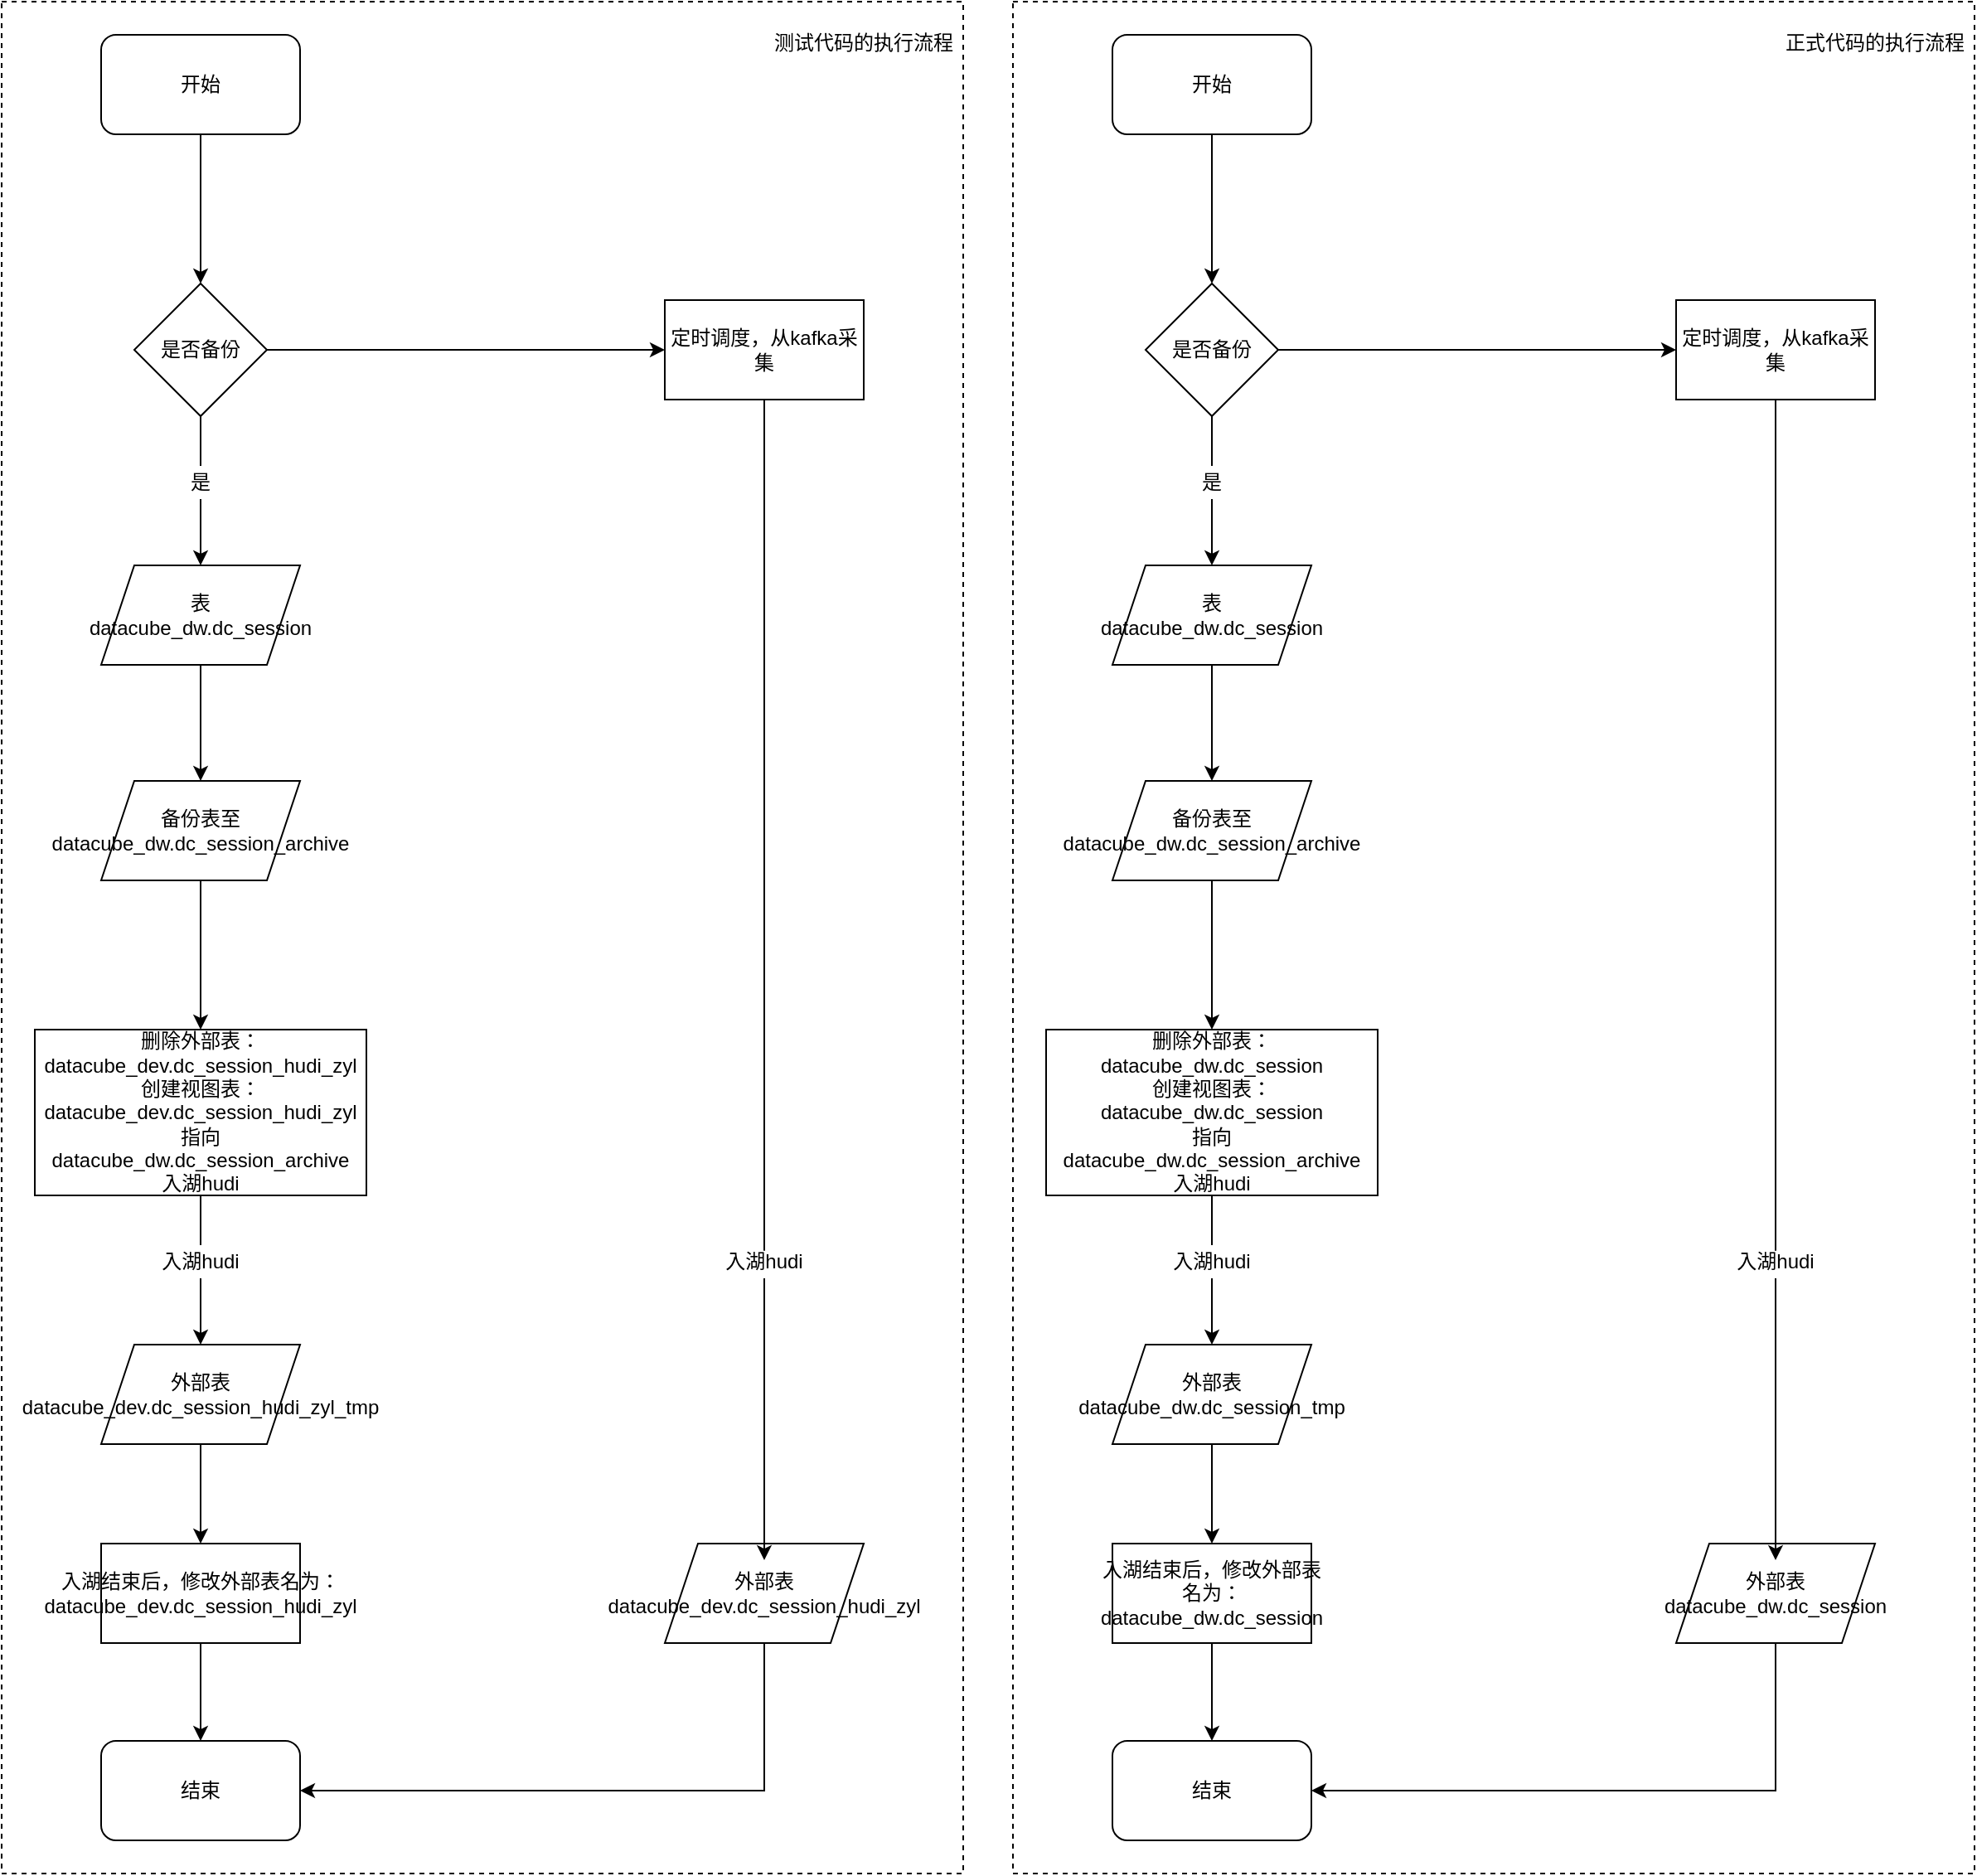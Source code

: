 <mxfile version="14.8.4" type="github">
  <diagram id="gjn2pnfLC-DdatZ9OVMk" name="Page-1">
    <mxGraphModel dx="1246" dy="706" grid="1" gridSize="10" guides="1" tooltips="1" connect="1" arrows="1" fold="1" page="1" pageScale="1" pageWidth="827" pageHeight="1169" math="0" shadow="0">
      <root>
        <mxCell id="0" />
        <mxCell id="1" parent="0" />
        <mxCell id="a-OUekfILg_V3n5y1KkX-31" value="" style="group;strokeColor=#000000;dashed=1;rounded=0;shadow=0;sketch=0;glass=0;" vertex="1" connectable="0" parent="1">
          <mxGeometry x="80" y="40" width="580" height="1129" as="geometry" />
        </mxCell>
        <mxCell id="a-OUekfILg_V3n5y1KkX-1" value="开始" style="rounded=1;whiteSpace=wrap;html=1;" vertex="1" parent="a-OUekfILg_V3n5y1KkX-31">
          <mxGeometry x="60" y="20" width="120" height="60" as="geometry" />
        </mxCell>
        <mxCell id="a-OUekfILg_V3n5y1KkX-2" value="是否备份" style="rhombus;whiteSpace=wrap;html=1;" vertex="1" parent="a-OUekfILg_V3n5y1KkX-31">
          <mxGeometry x="80" y="170" width="80" height="80" as="geometry" />
        </mxCell>
        <mxCell id="a-OUekfILg_V3n5y1KkX-3" style="edgeStyle=orthogonalEdgeStyle;rounded=0;orthogonalLoop=1;jettySize=auto;html=1;exitX=0.5;exitY=1;exitDx=0;exitDy=0;" edge="1" parent="a-OUekfILg_V3n5y1KkX-31" source="a-OUekfILg_V3n5y1KkX-1" target="a-OUekfILg_V3n5y1KkX-2">
          <mxGeometry relative="1" as="geometry" />
        </mxCell>
        <mxCell id="a-OUekfILg_V3n5y1KkX-6" value="&lt;span&gt;表datacube_dw.dc_session&lt;/span&gt;" style="shape=parallelogram;perimeter=parallelogramPerimeter;whiteSpace=wrap;html=1;fixedSize=1;" vertex="1" parent="a-OUekfILg_V3n5y1KkX-31">
          <mxGeometry x="60" y="340" width="120" height="60" as="geometry" />
        </mxCell>
        <mxCell id="a-OUekfILg_V3n5y1KkX-8" value="&lt;span&gt;备份表至datacube_dw.dc_session_archive&lt;/span&gt;" style="shape=parallelogram;perimeter=parallelogramPerimeter;whiteSpace=wrap;html=1;fixedSize=1;" vertex="1" parent="a-OUekfILg_V3n5y1KkX-31">
          <mxGeometry x="60" y="470" width="120" height="60" as="geometry" />
        </mxCell>
        <mxCell id="a-OUekfILg_V3n5y1KkX-9" style="edgeStyle=orthogonalEdgeStyle;rounded=0;orthogonalLoop=1;jettySize=auto;html=1;exitX=0.5;exitY=1;exitDx=0;exitDy=0;entryX=0.5;entryY=0;entryDx=0;entryDy=0;" edge="1" parent="a-OUekfILg_V3n5y1KkX-31" source="a-OUekfILg_V3n5y1KkX-6" target="a-OUekfILg_V3n5y1KkX-8">
          <mxGeometry relative="1" as="geometry" />
        </mxCell>
        <mxCell id="a-OUekfILg_V3n5y1KkX-10" value="删除外部表：&lt;br&gt;datacube_dev.dc_session_hudi_zyl&lt;br&gt;创建视图表：&lt;br&gt;datacube_dev.dc_session_hudi_zyl&lt;br&gt;指向&lt;br&gt;datacube_dw.dc_session_archive&lt;br&gt;入湖hudi" style="rounded=0;whiteSpace=wrap;html=1;" vertex="1" parent="a-OUekfILg_V3n5y1KkX-31">
          <mxGeometry x="20" y="620" width="200" height="100" as="geometry" />
        </mxCell>
        <mxCell id="a-OUekfILg_V3n5y1KkX-12" style="edgeStyle=orthogonalEdgeStyle;rounded=0;orthogonalLoop=1;jettySize=auto;html=1;exitX=0.5;exitY=1;exitDx=0;exitDy=0;entryX=0.5;entryY=0;entryDx=0;entryDy=0;" edge="1" parent="a-OUekfILg_V3n5y1KkX-31" source="a-OUekfILg_V3n5y1KkX-8" target="a-OUekfILg_V3n5y1KkX-10">
          <mxGeometry relative="1" as="geometry" />
        </mxCell>
        <mxCell id="a-OUekfILg_V3n5y1KkX-13" value="外部表&lt;br&gt;datacube_dev.dc_session_hudi_zyl_tmp" style="shape=parallelogram;perimeter=parallelogramPerimeter;whiteSpace=wrap;html=1;fixedSize=1;" vertex="1" parent="a-OUekfILg_V3n5y1KkX-31">
          <mxGeometry x="60" y="810" width="120" height="60" as="geometry" />
        </mxCell>
        <mxCell id="a-OUekfILg_V3n5y1KkX-15" value="入湖结束后，修改外部表名为：&lt;br&gt;datacube_dev.dc_session_hudi_zyl" style="rounded=0;whiteSpace=wrap;html=1;" vertex="1" parent="a-OUekfILg_V3n5y1KkX-31">
          <mxGeometry x="60" y="930" width="120" height="60" as="geometry" />
        </mxCell>
        <mxCell id="a-OUekfILg_V3n5y1KkX-16" style="edgeStyle=orthogonalEdgeStyle;rounded=0;orthogonalLoop=1;jettySize=auto;html=1;exitX=0.5;exitY=1;exitDx=0;exitDy=0;" edge="1" parent="a-OUekfILg_V3n5y1KkX-31" source="a-OUekfILg_V3n5y1KkX-13" target="a-OUekfILg_V3n5y1KkX-15">
          <mxGeometry relative="1" as="geometry" />
        </mxCell>
        <mxCell id="a-OUekfILg_V3n5y1KkX-17" value="入湖hudi" style="text;html=1;strokeColor=none;fillColor=none;align=center;verticalAlign=middle;whiteSpace=wrap;rounded=0;" vertex="1" parent="a-OUekfILg_V3n5y1KkX-31">
          <mxGeometry x="85" y="750" width="70" height="20" as="geometry" />
        </mxCell>
        <mxCell id="a-OUekfILg_V3n5y1KkX-14" style="edgeStyle=orthogonalEdgeStyle;rounded=0;orthogonalLoop=1;jettySize=auto;html=1;exitX=0.5;exitY=1;exitDx=0;exitDy=0;entryX=0.5;entryY=0;entryDx=0;entryDy=0;startArrow=none;" edge="1" parent="a-OUekfILg_V3n5y1KkX-31" source="a-OUekfILg_V3n5y1KkX-17" target="a-OUekfILg_V3n5y1KkX-13">
          <mxGeometry relative="1" as="geometry" />
        </mxCell>
        <mxCell id="a-OUekfILg_V3n5y1KkX-18" value="" style="edgeStyle=orthogonalEdgeStyle;rounded=0;orthogonalLoop=1;jettySize=auto;html=1;exitX=0.5;exitY=1;exitDx=0;exitDy=0;entryX=0.5;entryY=0;entryDx=0;entryDy=0;endArrow=none;" edge="1" parent="a-OUekfILg_V3n5y1KkX-31" source="a-OUekfILg_V3n5y1KkX-10" target="a-OUekfILg_V3n5y1KkX-17">
          <mxGeometry relative="1" as="geometry">
            <mxPoint x="120" y="720" as="sourcePoint" />
            <mxPoint x="120" y="810" as="targetPoint" />
          </mxGeometry>
        </mxCell>
        <mxCell id="a-OUekfILg_V3n5y1KkX-19" value="结束" style="rounded=1;whiteSpace=wrap;html=1;" vertex="1" parent="a-OUekfILg_V3n5y1KkX-31">
          <mxGeometry x="60" y="1049" width="120" height="60" as="geometry" />
        </mxCell>
        <mxCell id="a-OUekfILg_V3n5y1KkX-20" style="edgeStyle=orthogonalEdgeStyle;rounded=0;orthogonalLoop=1;jettySize=auto;html=1;exitX=0.5;exitY=1;exitDx=0;exitDy=0;entryX=0.5;entryY=0;entryDx=0;entryDy=0;" edge="1" parent="a-OUekfILg_V3n5y1KkX-31" source="a-OUekfILg_V3n5y1KkX-15" target="a-OUekfILg_V3n5y1KkX-19">
          <mxGeometry relative="1" as="geometry" />
        </mxCell>
        <mxCell id="a-OUekfILg_V3n5y1KkX-21" value="是" style="text;html=1;strokeColor=none;fillColor=none;align=center;verticalAlign=middle;whiteSpace=wrap;rounded=0;" vertex="1" parent="a-OUekfILg_V3n5y1KkX-31">
          <mxGeometry x="100" y="280" width="40" height="20" as="geometry" />
        </mxCell>
        <mxCell id="a-OUekfILg_V3n5y1KkX-7" style="edgeStyle=orthogonalEdgeStyle;rounded=0;orthogonalLoop=1;jettySize=auto;html=1;exitX=0.5;exitY=1;exitDx=0;exitDy=0;startArrow=none;" edge="1" parent="a-OUekfILg_V3n5y1KkX-31" source="a-OUekfILg_V3n5y1KkX-21" target="a-OUekfILg_V3n5y1KkX-6">
          <mxGeometry relative="1" as="geometry" />
        </mxCell>
        <mxCell id="a-OUekfILg_V3n5y1KkX-22" value="" style="edgeStyle=orthogonalEdgeStyle;rounded=0;orthogonalLoop=1;jettySize=auto;html=1;exitX=0.5;exitY=1;exitDx=0;exitDy=0;endArrow=none;" edge="1" parent="a-OUekfILg_V3n5y1KkX-31" source="a-OUekfILg_V3n5y1KkX-2" target="a-OUekfILg_V3n5y1KkX-21">
          <mxGeometry relative="1" as="geometry">
            <mxPoint x="120" y="250" as="sourcePoint" />
            <mxPoint x="120" y="340" as="targetPoint" />
          </mxGeometry>
        </mxCell>
        <mxCell id="a-OUekfILg_V3n5y1KkX-23" value="定时调度，从kafka采集" style="rounded=0;whiteSpace=wrap;html=1;" vertex="1" parent="a-OUekfILg_V3n5y1KkX-31">
          <mxGeometry x="400" y="180" width="120" height="60" as="geometry" />
        </mxCell>
        <mxCell id="a-OUekfILg_V3n5y1KkX-27" style="edgeStyle=orthogonalEdgeStyle;rounded=0;orthogonalLoop=1;jettySize=auto;html=1;exitX=0.5;exitY=1;exitDx=0;exitDy=0;entryX=1;entryY=0.5;entryDx=0;entryDy=0;" edge="1" parent="a-OUekfILg_V3n5y1KkX-31" source="a-OUekfILg_V3n5y1KkX-25" target="a-OUekfILg_V3n5y1KkX-19">
          <mxGeometry relative="1" as="geometry" />
        </mxCell>
        <mxCell id="a-OUekfILg_V3n5y1KkX-25" value="外部表&lt;br&gt;datacube_dev.dc_session_hudi_zyl" style="shape=parallelogram;perimeter=parallelogramPerimeter;whiteSpace=wrap;html=1;fixedSize=1;" vertex="1" parent="a-OUekfILg_V3n5y1KkX-31">
          <mxGeometry x="400" y="930" width="120" height="60" as="geometry" />
        </mxCell>
        <mxCell id="a-OUekfILg_V3n5y1KkX-24" style="edgeStyle=orthogonalEdgeStyle;rounded=0;orthogonalLoop=1;jettySize=auto;html=1;exitX=1;exitY=0.5;exitDx=0;exitDy=0;" edge="1" parent="a-OUekfILg_V3n5y1KkX-31" source="a-OUekfILg_V3n5y1KkX-2" target="a-OUekfILg_V3n5y1KkX-23">
          <mxGeometry relative="1" as="geometry" />
        </mxCell>
        <mxCell id="a-OUekfILg_V3n5y1KkX-28" value="入湖hudi" style="text;html=1;strokeColor=none;fillColor=none;align=center;verticalAlign=middle;whiteSpace=wrap;rounded=0;" vertex="1" parent="a-OUekfILg_V3n5y1KkX-31">
          <mxGeometry x="430" y="750" width="60" height="20" as="geometry" />
        </mxCell>
        <mxCell id="a-OUekfILg_V3n5y1KkX-29" value="" style="edgeStyle=orthogonalEdgeStyle;rounded=0;orthogonalLoop=1;jettySize=auto;html=1;exitX=0.5;exitY=1;exitDx=0;exitDy=0;entryX=0.5;entryY=0.167;entryDx=0;entryDy=0;entryPerimeter=0;endArrow=none;" edge="1" parent="a-OUekfILg_V3n5y1KkX-31" source="a-OUekfILg_V3n5y1KkX-23" target="a-OUekfILg_V3n5y1KkX-28">
          <mxGeometry relative="1" as="geometry">
            <mxPoint x="460" y="240" as="sourcePoint" />
            <mxPoint x="460" y="940.02" as="targetPoint" />
          </mxGeometry>
        </mxCell>
        <mxCell id="a-OUekfILg_V3n5y1KkX-26" style="edgeStyle=orthogonalEdgeStyle;rounded=0;orthogonalLoop=1;jettySize=auto;html=1;exitX=0.5;exitY=1;exitDx=0;exitDy=0;entryX=0.5;entryY=0.167;entryDx=0;entryDy=0;entryPerimeter=0;startArrow=none;" edge="1" parent="a-OUekfILg_V3n5y1KkX-31" source="a-OUekfILg_V3n5y1KkX-28" target="a-OUekfILg_V3n5y1KkX-25">
          <mxGeometry relative="1" as="geometry" />
        </mxCell>
        <mxCell id="a-OUekfILg_V3n5y1KkX-32" value="测试代码的执行流程" style="text;html=1;strokeColor=none;fillColor=none;align=center;verticalAlign=middle;whiteSpace=wrap;rounded=0;shadow=0;glass=0;dashed=1;sketch=0;" vertex="1" parent="a-OUekfILg_V3n5y1KkX-31">
          <mxGeometry x="460" width="120" height="50" as="geometry" />
        </mxCell>
        <mxCell id="a-OUekfILg_V3n5y1KkX-62" value="" style="group;strokeColor=#000000;dashed=1;rounded=0;shadow=0;sketch=0;glass=0;" vertex="1" connectable="0" parent="1">
          <mxGeometry x="690" y="40" width="580" height="1129" as="geometry" />
        </mxCell>
        <mxCell id="a-OUekfILg_V3n5y1KkX-63" value="开始" style="rounded=1;whiteSpace=wrap;html=1;" vertex="1" parent="a-OUekfILg_V3n5y1KkX-62">
          <mxGeometry x="60" y="20" width="120" height="60" as="geometry" />
        </mxCell>
        <mxCell id="a-OUekfILg_V3n5y1KkX-64" value="是否备份" style="rhombus;whiteSpace=wrap;html=1;" vertex="1" parent="a-OUekfILg_V3n5y1KkX-62">
          <mxGeometry x="80" y="170" width="80" height="80" as="geometry" />
        </mxCell>
        <mxCell id="a-OUekfILg_V3n5y1KkX-65" style="edgeStyle=orthogonalEdgeStyle;rounded=0;orthogonalLoop=1;jettySize=auto;html=1;exitX=0.5;exitY=1;exitDx=0;exitDy=0;" edge="1" parent="a-OUekfILg_V3n5y1KkX-62" source="a-OUekfILg_V3n5y1KkX-63" target="a-OUekfILg_V3n5y1KkX-64">
          <mxGeometry relative="1" as="geometry" />
        </mxCell>
        <mxCell id="a-OUekfILg_V3n5y1KkX-66" value="&lt;span&gt;表datacube_dw.dc_session&lt;/span&gt;" style="shape=parallelogram;perimeter=parallelogramPerimeter;whiteSpace=wrap;html=1;fixedSize=1;" vertex="1" parent="a-OUekfILg_V3n5y1KkX-62">
          <mxGeometry x="60" y="340" width="120" height="60" as="geometry" />
        </mxCell>
        <mxCell id="a-OUekfILg_V3n5y1KkX-67" value="&lt;span&gt;备份表至datacube_dw.dc_session_archive&lt;/span&gt;" style="shape=parallelogram;perimeter=parallelogramPerimeter;whiteSpace=wrap;html=1;fixedSize=1;" vertex="1" parent="a-OUekfILg_V3n5y1KkX-62">
          <mxGeometry x="60" y="470" width="120" height="60" as="geometry" />
        </mxCell>
        <mxCell id="a-OUekfILg_V3n5y1KkX-68" style="edgeStyle=orthogonalEdgeStyle;rounded=0;orthogonalLoop=1;jettySize=auto;html=1;exitX=0.5;exitY=1;exitDx=0;exitDy=0;entryX=0.5;entryY=0;entryDx=0;entryDy=0;" edge="1" parent="a-OUekfILg_V3n5y1KkX-62" source="a-OUekfILg_V3n5y1KkX-66" target="a-OUekfILg_V3n5y1KkX-67">
          <mxGeometry relative="1" as="geometry" />
        </mxCell>
        <mxCell id="a-OUekfILg_V3n5y1KkX-69" value="删除外部表：&lt;br&gt;datacube_dw.dc_session&lt;br&gt;创建视图表：&lt;br&gt;datacube_dw.dc_session&lt;br&gt;指向&lt;br&gt;datacube_dw.dc_session_archive&lt;br&gt;入湖hudi" style="rounded=0;whiteSpace=wrap;html=1;" vertex="1" parent="a-OUekfILg_V3n5y1KkX-62">
          <mxGeometry x="20" y="620" width="200" height="100" as="geometry" />
        </mxCell>
        <mxCell id="a-OUekfILg_V3n5y1KkX-70" style="edgeStyle=orthogonalEdgeStyle;rounded=0;orthogonalLoop=1;jettySize=auto;html=1;exitX=0.5;exitY=1;exitDx=0;exitDy=0;entryX=0.5;entryY=0;entryDx=0;entryDy=0;" edge="1" parent="a-OUekfILg_V3n5y1KkX-62" source="a-OUekfILg_V3n5y1KkX-67" target="a-OUekfILg_V3n5y1KkX-69">
          <mxGeometry relative="1" as="geometry" />
        </mxCell>
        <mxCell id="a-OUekfILg_V3n5y1KkX-71" value="外部表&lt;br&gt;datacube_dw.dc_session_tmp" style="shape=parallelogram;perimeter=parallelogramPerimeter;whiteSpace=wrap;html=1;fixedSize=1;" vertex="1" parent="a-OUekfILg_V3n5y1KkX-62">
          <mxGeometry x="60" y="810" width="120" height="60" as="geometry" />
        </mxCell>
        <mxCell id="a-OUekfILg_V3n5y1KkX-72" value="入湖结束后，修改外部表名为：&lt;br&gt;datacube_dw.dc_session" style="rounded=0;whiteSpace=wrap;html=1;" vertex="1" parent="a-OUekfILg_V3n5y1KkX-62">
          <mxGeometry x="60" y="930" width="120" height="60" as="geometry" />
        </mxCell>
        <mxCell id="a-OUekfILg_V3n5y1KkX-73" style="edgeStyle=orthogonalEdgeStyle;rounded=0;orthogonalLoop=1;jettySize=auto;html=1;exitX=0.5;exitY=1;exitDx=0;exitDy=0;" edge="1" parent="a-OUekfILg_V3n5y1KkX-62" source="a-OUekfILg_V3n5y1KkX-71" target="a-OUekfILg_V3n5y1KkX-72">
          <mxGeometry relative="1" as="geometry" />
        </mxCell>
        <mxCell id="a-OUekfILg_V3n5y1KkX-74" value="入湖hudi" style="text;html=1;strokeColor=none;fillColor=none;align=center;verticalAlign=middle;whiteSpace=wrap;rounded=0;" vertex="1" parent="a-OUekfILg_V3n5y1KkX-62">
          <mxGeometry x="85" y="750" width="70" height="20" as="geometry" />
        </mxCell>
        <mxCell id="a-OUekfILg_V3n5y1KkX-75" style="edgeStyle=orthogonalEdgeStyle;rounded=0;orthogonalLoop=1;jettySize=auto;html=1;exitX=0.5;exitY=1;exitDx=0;exitDy=0;entryX=0.5;entryY=0;entryDx=0;entryDy=0;startArrow=none;" edge="1" parent="a-OUekfILg_V3n5y1KkX-62" source="a-OUekfILg_V3n5y1KkX-74" target="a-OUekfILg_V3n5y1KkX-71">
          <mxGeometry relative="1" as="geometry" />
        </mxCell>
        <mxCell id="a-OUekfILg_V3n5y1KkX-76" value="" style="edgeStyle=orthogonalEdgeStyle;rounded=0;orthogonalLoop=1;jettySize=auto;html=1;exitX=0.5;exitY=1;exitDx=0;exitDy=0;entryX=0.5;entryY=0;entryDx=0;entryDy=0;endArrow=none;" edge="1" parent="a-OUekfILg_V3n5y1KkX-62" source="a-OUekfILg_V3n5y1KkX-69" target="a-OUekfILg_V3n5y1KkX-74">
          <mxGeometry relative="1" as="geometry">
            <mxPoint x="120" y="720" as="sourcePoint" />
            <mxPoint x="120" y="810" as="targetPoint" />
          </mxGeometry>
        </mxCell>
        <mxCell id="a-OUekfILg_V3n5y1KkX-77" value="结束" style="rounded=1;whiteSpace=wrap;html=1;" vertex="1" parent="a-OUekfILg_V3n5y1KkX-62">
          <mxGeometry x="60" y="1049" width="120" height="60" as="geometry" />
        </mxCell>
        <mxCell id="a-OUekfILg_V3n5y1KkX-78" style="edgeStyle=orthogonalEdgeStyle;rounded=0;orthogonalLoop=1;jettySize=auto;html=1;exitX=0.5;exitY=1;exitDx=0;exitDy=0;entryX=0.5;entryY=0;entryDx=0;entryDy=0;" edge="1" parent="a-OUekfILg_V3n5y1KkX-62" source="a-OUekfILg_V3n5y1KkX-72" target="a-OUekfILg_V3n5y1KkX-77">
          <mxGeometry relative="1" as="geometry" />
        </mxCell>
        <mxCell id="a-OUekfILg_V3n5y1KkX-79" value="是" style="text;html=1;strokeColor=none;fillColor=none;align=center;verticalAlign=middle;whiteSpace=wrap;rounded=0;" vertex="1" parent="a-OUekfILg_V3n5y1KkX-62">
          <mxGeometry x="100" y="280" width="40" height="20" as="geometry" />
        </mxCell>
        <mxCell id="a-OUekfILg_V3n5y1KkX-80" style="edgeStyle=orthogonalEdgeStyle;rounded=0;orthogonalLoop=1;jettySize=auto;html=1;exitX=0.5;exitY=1;exitDx=0;exitDy=0;startArrow=none;" edge="1" parent="a-OUekfILg_V3n5y1KkX-62" source="a-OUekfILg_V3n5y1KkX-79" target="a-OUekfILg_V3n5y1KkX-66">
          <mxGeometry relative="1" as="geometry" />
        </mxCell>
        <mxCell id="a-OUekfILg_V3n5y1KkX-81" value="" style="edgeStyle=orthogonalEdgeStyle;rounded=0;orthogonalLoop=1;jettySize=auto;html=1;exitX=0.5;exitY=1;exitDx=0;exitDy=0;endArrow=none;" edge="1" parent="a-OUekfILg_V3n5y1KkX-62" source="a-OUekfILg_V3n5y1KkX-64" target="a-OUekfILg_V3n5y1KkX-79">
          <mxGeometry relative="1" as="geometry">
            <mxPoint x="120" y="250" as="sourcePoint" />
            <mxPoint x="120" y="340" as="targetPoint" />
          </mxGeometry>
        </mxCell>
        <mxCell id="a-OUekfILg_V3n5y1KkX-82" value="定时调度，从kafka采集" style="rounded=0;whiteSpace=wrap;html=1;" vertex="1" parent="a-OUekfILg_V3n5y1KkX-62">
          <mxGeometry x="400" y="180" width="120" height="60" as="geometry" />
        </mxCell>
        <mxCell id="a-OUekfILg_V3n5y1KkX-83" style="edgeStyle=orthogonalEdgeStyle;rounded=0;orthogonalLoop=1;jettySize=auto;html=1;exitX=0.5;exitY=1;exitDx=0;exitDy=0;entryX=1;entryY=0.5;entryDx=0;entryDy=0;" edge="1" parent="a-OUekfILg_V3n5y1KkX-62" source="a-OUekfILg_V3n5y1KkX-84" target="a-OUekfILg_V3n5y1KkX-77">
          <mxGeometry relative="1" as="geometry" />
        </mxCell>
        <mxCell id="a-OUekfILg_V3n5y1KkX-84" value="外部表&lt;br&gt;datacube_dw.dc_session" style="shape=parallelogram;perimeter=parallelogramPerimeter;whiteSpace=wrap;html=1;fixedSize=1;" vertex="1" parent="a-OUekfILg_V3n5y1KkX-62">
          <mxGeometry x="400" y="930" width="120" height="60" as="geometry" />
        </mxCell>
        <mxCell id="a-OUekfILg_V3n5y1KkX-85" style="edgeStyle=orthogonalEdgeStyle;rounded=0;orthogonalLoop=1;jettySize=auto;html=1;exitX=1;exitY=0.5;exitDx=0;exitDy=0;" edge="1" parent="a-OUekfILg_V3n5y1KkX-62" source="a-OUekfILg_V3n5y1KkX-64" target="a-OUekfILg_V3n5y1KkX-82">
          <mxGeometry relative="1" as="geometry" />
        </mxCell>
        <mxCell id="a-OUekfILg_V3n5y1KkX-86" value="入湖hudi" style="text;html=1;strokeColor=none;fillColor=none;align=center;verticalAlign=middle;whiteSpace=wrap;rounded=0;" vertex="1" parent="a-OUekfILg_V3n5y1KkX-62">
          <mxGeometry x="430" y="750" width="60" height="20" as="geometry" />
        </mxCell>
        <mxCell id="a-OUekfILg_V3n5y1KkX-87" value="" style="edgeStyle=orthogonalEdgeStyle;rounded=0;orthogonalLoop=1;jettySize=auto;html=1;exitX=0.5;exitY=1;exitDx=0;exitDy=0;entryX=0.5;entryY=0.167;entryDx=0;entryDy=0;entryPerimeter=0;endArrow=none;" edge="1" parent="a-OUekfILg_V3n5y1KkX-62" source="a-OUekfILg_V3n5y1KkX-82" target="a-OUekfILg_V3n5y1KkX-86">
          <mxGeometry relative="1" as="geometry">
            <mxPoint x="460" y="240" as="sourcePoint" />
            <mxPoint x="460" y="940.02" as="targetPoint" />
          </mxGeometry>
        </mxCell>
        <mxCell id="a-OUekfILg_V3n5y1KkX-88" style="edgeStyle=orthogonalEdgeStyle;rounded=0;orthogonalLoop=1;jettySize=auto;html=1;exitX=0.5;exitY=1;exitDx=0;exitDy=0;entryX=0.5;entryY=0.167;entryDx=0;entryDy=0;entryPerimeter=0;startArrow=none;" edge="1" parent="a-OUekfILg_V3n5y1KkX-62" source="a-OUekfILg_V3n5y1KkX-86" target="a-OUekfILg_V3n5y1KkX-84">
          <mxGeometry relative="1" as="geometry" />
        </mxCell>
        <mxCell id="a-OUekfILg_V3n5y1KkX-89" value="正式代码的执行流程" style="text;html=1;strokeColor=none;fillColor=none;align=center;verticalAlign=middle;whiteSpace=wrap;rounded=0;shadow=0;glass=0;dashed=1;sketch=0;" vertex="1" parent="a-OUekfILg_V3n5y1KkX-62">
          <mxGeometry x="460" width="120" height="50" as="geometry" />
        </mxCell>
      </root>
    </mxGraphModel>
  </diagram>
</mxfile>

